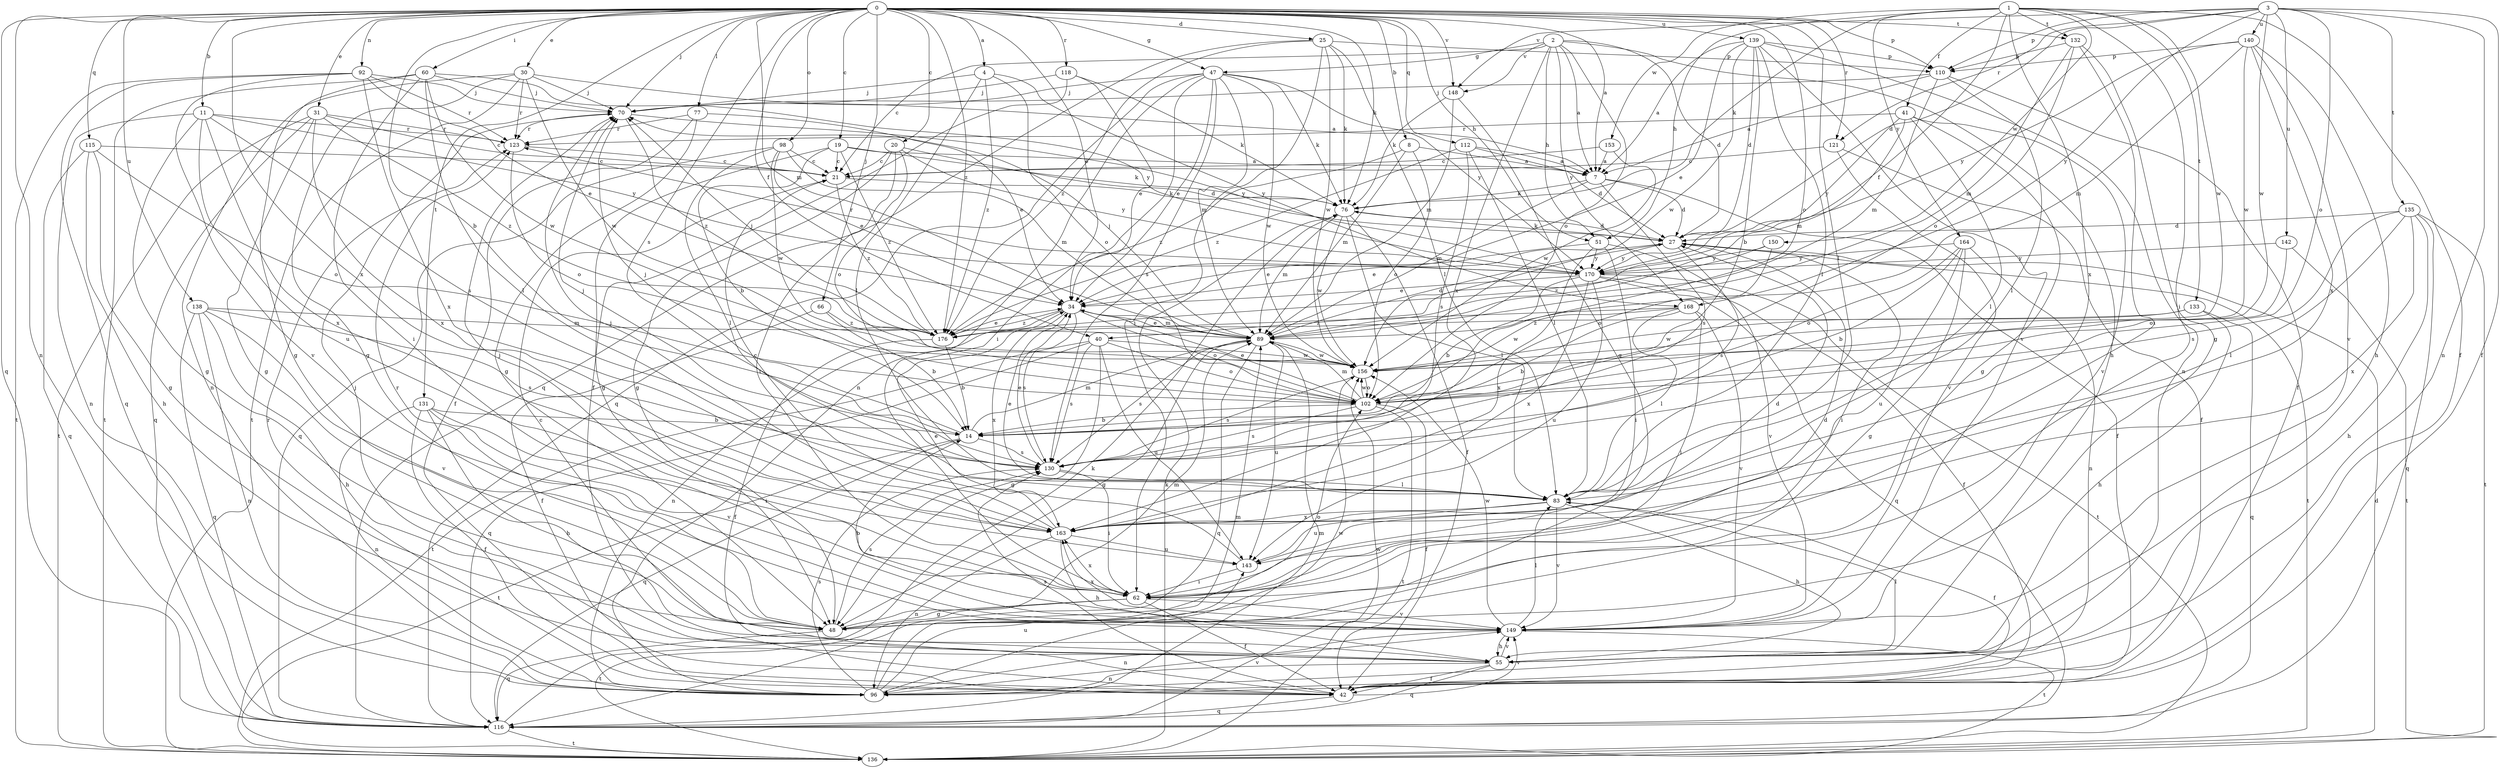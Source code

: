 strict digraph  {
0;
1;
2;
3;
4;
7;
8;
11;
14;
19;
20;
21;
25;
27;
30;
31;
34;
40;
41;
42;
47;
48;
51;
55;
60;
62;
66;
70;
76;
77;
83;
89;
92;
96;
98;
102;
110;
112;
115;
116;
118;
121;
123;
130;
131;
132;
133;
135;
136;
138;
139;
140;
142;
143;
148;
149;
150;
153;
156;
163;
164;
168;
170;
176;
0 -> 4  [label=a];
0 -> 7  [label=a];
0 -> 8  [label=b];
0 -> 11  [label=b];
0 -> 14  [label=b];
0 -> 19  [label=c];
0 -> 20  [label=c];
0 -> 25  [label=d];
0 -> 30  [label=e];
0 -> 31  [label=e];
0 -> 34  [label=e];
0 -> 40  [label=f];
0 -> 47  [label=g];
0 -> 51  [label=h];
0 -> 60  [label=i];
0 -> 66  [label=j];
0 -> 70  [label=j];
0 -> 76  [label=k];
0 -> 77  [label=l];
0 -> 83  [label=l];
0 -> 89  [label=m];
0 -> 92  [label=n];
0 -> 96  [label=n];
0 -> 98  [label=o];
0 -> 102  [label=o];
0 -> 110  [label=p];
0 -> 112  [label=q];
0 -> 115  [label=q];
0 -> 116  [label=q];
0 -> 118  [label=r];
0 -> 121  [label=r];
0 -> 130  [label=s];
0 -> 131  [label=t];
0 -> 132  [label=t];
0 -> 138  [label=u];
0 -> 139  [label=u];
0 -> 148  [label=v];
0 -> 163  [label=x];
0 -> 176  [label=z];
1 -> 40  [label=f];
1 -> 41  [label=f];
1 -> 42  [label=f];
1 -> 51  [label=h];
1 -> 62  [label=i];
1 -> 76  [label=k];
1 -> 132  [label=t];
1 -> 133  [label=t];
1 -> 150  [label=w];
1 -> 153  [label=w];
1 -> 156  [label=w];
1 -> 163  [label=x];
1 -> 164  [label=y];
2 -> 7  [label=a];
2 -> 21  [label=c];
2 -> 27  [label=d];
2 -> 47  [label=g];
2 -> 51  [label=h];
2 -> 55  [label=h];
2 -> 102  [label=o];
2 -> 148  [label=v];
2 -> 163  [label=x];
2 -> 168  [label=y];
3 -> 27  [label=d];
3 -> 42  [label=f];
3 -> 96  [label=n];
3 -> 102  [label=o];
3 -> 110  [label=p];
3 -> 121  [label=r];
3 -> 135  [label=t];
3 -> 140  [label=u];
3 -> 142  [label=u];
3 -> 148  [label=v];
3 -> 156  [label=w];
3 -> 168  [label=y];
4 -> 70  [label=j];
4 -> 83  [label=l];
4 -> 102  [label=o];
4 -> 168  [label=y];
4 -> 176  [label=z];
7 -> 27  [label=d];
7 -> 42  [label=f];
7 -> 76  [label=k];
7 -> 89  [label=m];
7 -> 130  [label=s];
8 -> 7  [label=a];
8 -> 89  [label=m];
8 -> 102  [label=o];
8 -> 176  [label=z];
11 -> 48  [label=g];
11 -> 96  [label=n];
11 -> 123  [label=r];
11 -> 130  [label=s];
11 -> 143  [label=u];
11 -> 163  [label=x];
11 -> 170  [label=y];
14 -> 70  [label=j];
14 -> 89  [label=m];
14 -> 116  [label=q];
14 -> 130  [label=s];
14 -> 136  [label=t];
19 -> 7  [label=a];
19 -> 14  [label=b];
19 -> 21  [label=c];
19 -> 48  [label=g];
19 -> 76  [label=k];
19 -> 176  [label=z];
20 -> 21  [label=c];
20 -> 27  [label=d];
20 -> 48  [label=g];
20 -> 62  [label=i];
20 -> 102  [label=o];
20 -> 170  [label=y];
21 -> 76  [label=k];
21 -> 176  [label=z];
25 -> 62  [label=i];
25 -> 76  [label=k];
25 -> 83  [label=l];
25 -> 110  [label=p];
25 -> 116  [label=q];
25 -> 156  [label=w];
25 -> 176  [label=z];
27 -> 34  [label=e];
27 -> 62  [label=i];
27 -> 76  [label=k];
27 -> 130  [label=s];
27 -> 136  [label=t];
27 -> 170  [label=y];
30 -> 7  [label=a];
30 -> 48  [label=g];
30 -> 70  [label=j];
30 -> 96  [label=n];
30 -> 123  [label=r];
30 -> 136  [label=t];
30 -> 156  [label=w];
31 -> 21  [label=c];
31 -> 48  [label=g];
31 -> 116  [label=q];
31 -> 123  [label=r];
31 -> 136  [label=t];
31 -> 163  [label=x];
31 -> 176  [label=z];
34 -> 89  [label=m];
34 -> 96  [label=n];
34 -> 102  [label=o];
34 -> 130  [label=s];
34 -> 163  [label=x];
34 -> 176  [label=z];
40 -> 48  [label=g];
40 -> 102  [label=o];
40 -> 116  [label=q];
40 -> 130  [label=s];
40 -> 136  [label=t];
40 -> 143  [label=u];
40 -> 156  [label=w];
41 -> 48  [label=g];
41 -> 83  [label=l];
41 -> 89  [label=m];
41 -> 123  [label=r];
41 -> 149  [label=v];
41 -> 170  [label=y];
42 -> 116  [label=q];
42 -> 123  [label=r];
42 -> 130  [label=s];
42 -> 149  [label=v];
47 -> 34  [label=e];
47 -> 62  [label=i];
47 -> 70  [label=j];
47 -> 76  [label=k];
47 -> 89  [label=m];
47 -> 96  [label=n];
47 -> 116  [label=q];
47 -> 130  [label=s];
47 -> 156  [label=w];
47 -> 170  [label=y];
48 -> 89  [label=m];
48 -> 102  [label=o];
48 -> 116  [label=q];
48 -> 123  [label=r];
48 -> 130  [label=s];
51 -> 34  [label=e];
51 -> 62  [label=i];
51 -> 149  [label=v];
51 -> 163  [label=x];
51 -> 170  [label=y];
55 -> 21  [label=c];
55 -> 42  [label=f];
55 -> 70  [label=j];
55 -> 83  [label=l];
55 -> 96  [label=n];
55 -> 116  [label=q];
55 -> 149  [label=v];
60 -> 48  [label=g];
60 -> 62  [label=i];
60 -> 70  [label=j];
60 -> 83  [label=l];
60 -> 136  [label=t];
60 -> 156  [label=w];
60 -> 170  [label=y];
62 -> 27  [label=d];
62 -> 42  [label=f];
62 -> 48  [label=g];
62 -> 70  [label=j];
62 -> 136  [label=t];
62 -> 149  [label=v];
62 -> 163  [label=x];
66 -> 14  [label=b];
66 -> 42  [label=f];
66 -> 176  [label=z];
70 -> 123  [label=r];
70 -> 170  [label=y];
70 -> 176  [label=z];
76 -> 27  [label=d];
76 -> 42  [label=f];
76 -> 83  [label=l];
76 -> 89  [label=m];
76 -> 156  [label=w];
77 -> 34  [label=e];
77 -> 42  [label=f];
77 -> 48  [label=g];
77 -> 123  [label=r];
83 -> 34  [label=e];
83 -> 42  [label=f];
83 -> 55  [label=h];
83 -> 143  [label=u];
83 -> 149  [label=v];
83 -> 163  [label=x];
89 -> 27  [label=d];
89 -> 34  [label=e];
89 -> 48  [label=g];
89 -> 70  [label=j];
89 -> 116  [label=q];
89 -> 130  [label=s];
89 -> 143  [label=u];
89 -> 156  [label=w];
92 -> 34  [label=e];
92 -> 70  [label=j];
92 -> 116  [label=q];
92 -> 123  [label=r];
92 -> 136  [label=t];
92 -> 149  [label=v];
92 -> 163  [label=x];
96 -> 89  [label=m];
96 -> 130  [label=s];
96 -> 143  [label=u];
96 -> 149  [label=v];
96 -> 156  [label=w];
98 -> 21  [label=c];
98 -> 34  [label=e];
98 -> 83  [label=l];
98 -> 89  [label=m];
98 -> 116  [label=q];
98 -> 156  [label=w];
102 -> 14  [label=b];
102 -> 34  [label=e];
102 -> 42  [label=f];
102 -> 89  [label=m];
102 -> 130  [label=s];
102 -> 136  [label=t];
102 -> 156  [label=w];
110 -> 7  [label=a];
110 -> 42  [label=f];
110 -> 70  [label=j];
110 -> 83  [label=l];
110 -> 89  [label=m];
112 -> 7  [label=a];
112 -> 27  [label=d];
112 -> 83  [label=l];
112 -> 130  [label=s];
112 -> 176  [label=z];
115 -> 21  [label=c];
115 -> 48  [label=g];
115 -> 55  [label=h];
115 -> 102  [label=o];
115 -> 116  [label=q];
116 -> 76  [label=k];
116 -> 89  [label=m];
116 -> 136  [label=t];
116 -> 156  [label=w];
118 -> 34  [label=e];
118 -> 42  [label=f];
118 -> 70  [label=j];
118 -> 76  [label=k];
121 -> 21  [label=c];
121 -> 42  [label=f];
121 -> 149  [label=v];
123 -> 21  [label=c];
123 -> 102  [label=o];
130 -> 34  [label=e];
130 -> 62  [label=i];
130 -> 70  [label=j];
130 -> 83  [label=l];
131 -> 14  [label=b];
131 -> 42  [label=f];
131 -> 55  [label=h];
131 -> 62  [label=i];
131 -> 96  [label=n];
131 -> 149  [label=v];
132 -> 48  [label=g];
132 -> 62  [label=i];
132 -> 89  [label=m];
132 -> 102  [label=o];
132 -> 110  [label=p];
133 -> 55  [label=h];
133 -> 116  [label=q];
133 -> 156  [label=w];
133 -> 176  [label=z];
135 -> 27  [label=d];
135 -> 55  [label=h];
135 -> 83  [label=l];
135 -> 116  [label=q];
135 -> 130  [label=s];
135 -> 136  [label=t];
135 -> 163  [label=x];
136 -> 27  [label=d];
136 -> 76  [label=k];
138 -> 55  [label=h];
138 -> 89  [label=m];
138 -> 96  [label=n];
138 -> 116  [label=q];
138 -> 130  [label=s];
138 -> 149  [label=v];
139 -> 7  [label=a];
139 -> 14  [label=b];
139 -> 27  [label=d];
139 -> 34  [label=e];
139 -> 83  [label=l];
139 -> 96  [label=n];
139 -> 110  [label=p];
139 -> 149  [label=v];
139 -> 156  [label=w];
140 -> 55  [label=h];
140 -> 89  [label=m];
140 -> 110  [label=p];
140 -> 149  [label=v];
140 -> 156  [label=w];
140 -> 163  [label=x];
140 -> 170  [label=y];
142 -> 102  [label=o];
142 -> 136  [label=t];
142 -> 170  [label=y];
143 -> 27  [label=d];
143 -> 34  [label=e];
143 -> 62  [label=i];
148 -> 48  [label=g];
148 -> 76  [label=k];
148 -> 89  [label=m];
149 -> 14  [label=b];
149 -> 55  [label=h];
149 -> 83  [label=l];
149 -> 96  [label=n];
149 -> 136  [label=t];
149 -> 156  [label=w];
149 -> 163  [label=x];
150 -> 102  [label=o];
150 -> 170  [label=y];
150 -> 176  [label=z];
153 -> 7  [label=a];
153 -> 21  [label=c];
153 -> 156  [label=w];
156 -> 102  [label=o];
156 -> 130  [label=s];
163 -> 21  [label=c];
163 -> 55  [label=h];
163 -> 70  [label=j];
163 -> 96  [label=n];
163 -> 143  [label=u];
164 -> 14  [label=b];
164 -> 48  [label=g];
164 -> 96  [label=n];
164 -> 102  [label=o];
164 -> 143  [label=u];
164 -> 170  [label=y];
168 -> 14  [label=b];
168 -> 62  [label=i];
168 -> 83  [label=l];
168 -> 149  [label=v];
168 -> 156  [label=w];
168 -> 176  [label=z];
170 -> 14  [label=b];
170 -> 34  [label=e];
170 -> 42  [label=f];
170 -> 116  [label=q];
170 -> 123  [label=r];
170 -> 136  [label=t];
170 -> 143  [label=u];
170 -> 163  [label=x];
176 -> 14  [label=b];
176 -> 34  [label=e];
176 -> 42  [label=f];
176 -> 70  [label=j];
}
